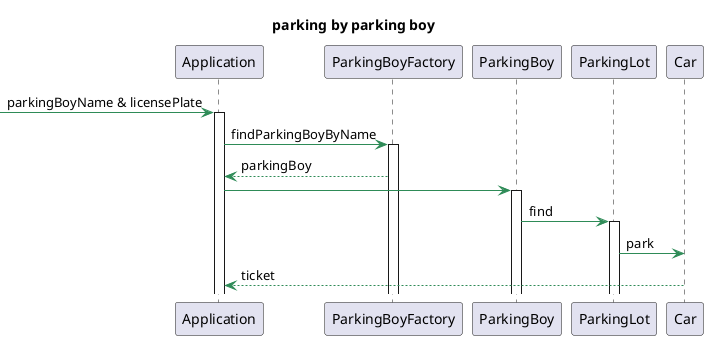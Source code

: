 @startuml parkinglot-sequence
skinparam Shadowing false
skinparam class {
    BackgroundColor PaleTurquoise
    ArrowColor SeaGreen
}

title: "parking by parking boy"

participant Application
participant ParkingBoyFactory
participant ParkingBoy
participant ParkingLot
participant Car

-> Application: parkingBoyName & licensePlate
activate Application

Application -> ParkingBoyFactory: findParkingBoyByName
activate ParkingBoyFactory

ParkingBoyFactory --> Application: parkingBoy

Application -> ParkingBoy:
activate ParkingBoy

ParkingBoy -> ParkingLot: find
activate ParkingLot

ParkingLot -> Car: park
Car --> Application: ticket





@enduml